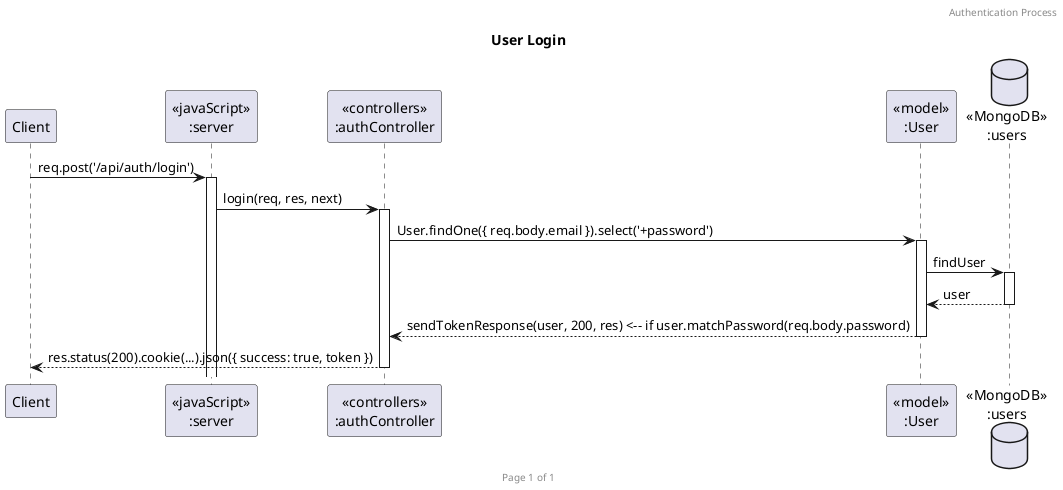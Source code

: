 @startuml Login User

header Authentication Process
footer Page %page% of %lastpage%
title "User Login"

participant "Client" as client
participant "<<javaScript>>\n:server" as server
participant "<<controllers>>\n:authController" as authController
participant "<<model>>\n:User" as userModel
database "<<MongoDB>>\n:users" as UserDatabase

client->server ++: req.post('/api/auth/login')
server->authController ++: login(req, res, next)
authController->userModel ++: User.findOne({ req.body.email }).select('+password')
userModel->UserDatabase ++: findUser
UserDatabase-->userModel --: user
userModel-->authController --: sendTokenResponse(user, 200, res) <-- if user.matchPassword(req.body.password)
authController-->client --: res.status(200).cookie(...).json({ success: true, token })

@enduml
